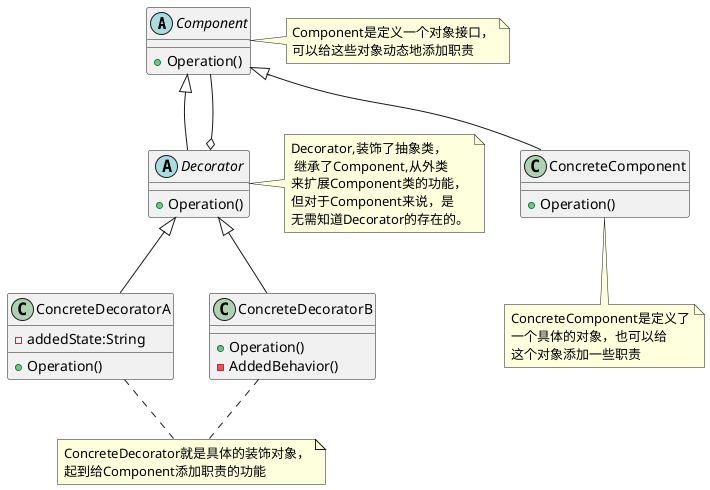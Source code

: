 @startuml
abstract class Component{
    +Operation()
}
note right: Component是定义一个对象接口，\n可以给这些对象动态地添加职责
class ConcreteComponent{
    +Operation()
}
Component <|-- ConcreteComponent
note bottom of ConcreteComponent: ConcreteComponent是定义了\n一个具体的对象，也可以给\n这个对象添加一些职责
abstract class Decorator{
    +Operation()
}
Component <|-- Decorator
Component --o Decorator
note right: Decorator,装饰了抽象类，\n 继承了Component,从外类\n来扩展Component类的功能，\n但对于Component来说，是\n无需知道Decorator的存在的。
class ConcreteDecoratorA{
    -addedState:String
    +Operation()
}
Decorator <|-- ConcreteDecoratorA
class ConcreteDecoratorB{
    +Operation()
    -AddedBehavior()
}
Decorator <|-- ConcreteDecoratorB
note "ConcreteDecorator就是具体的装饰对象，\n起到给Component添加职责的功能" as N1
ConcreteDecoratorA .. N1
ConcreteDecoratorB .. N1
@enduml
